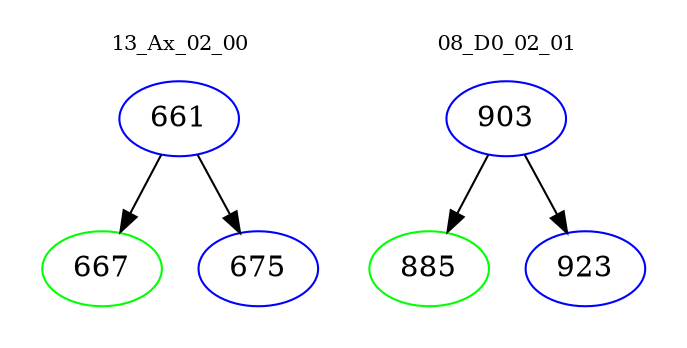 digraph{
subgraph cluster_0 {
color = white
label = "13_Ax_02_00";
fontsize=10;
T0_661 [label="661", color="blue"]
T0_661 -> T0_667 [color="black"]
T0_667 [label="667", color="green"]
T0_661 -> T0_675 [color="black"]
T0_675 [label="675", color="blue"]
}
subgraph cluster_1 {
color = white
label = "08_D0_02_01";
fontsize=10;
T1_903 [label="903", color="blue"]
T1_903 -> T1_885 [color="black"]
T1_885 [label="885", color="green"]
T1_903 -> T1_923 [color="black"]
T1_923 [label="923", color="blue"]
}
}
